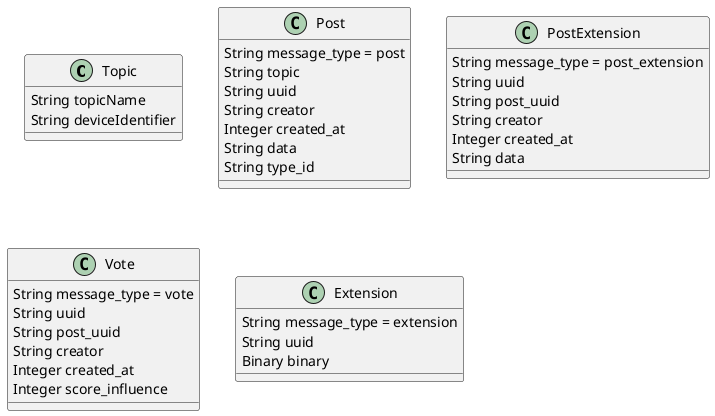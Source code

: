 @startuml
	class Topic {
		String topicName
		String deviceIdentifier
	}

	class Post {
		String message_type = post
		String topic
		String uuid
		String creator
		Integer created_at
		String data
		String type_id
	}

	class PostExtension {
		String message_type = post_extension
		String uuid
		String post_uuid
		String creator
		Integer created_at
		String data
	}

	class Vote {
		String message_type = vote
		String uuid
		String post_uuid
		String creator
		Integer created_at
		Integer score_influence
	}

	class Extension {
		String message_type = extension
		String uuid
		Binary binary
	}
@enduml
